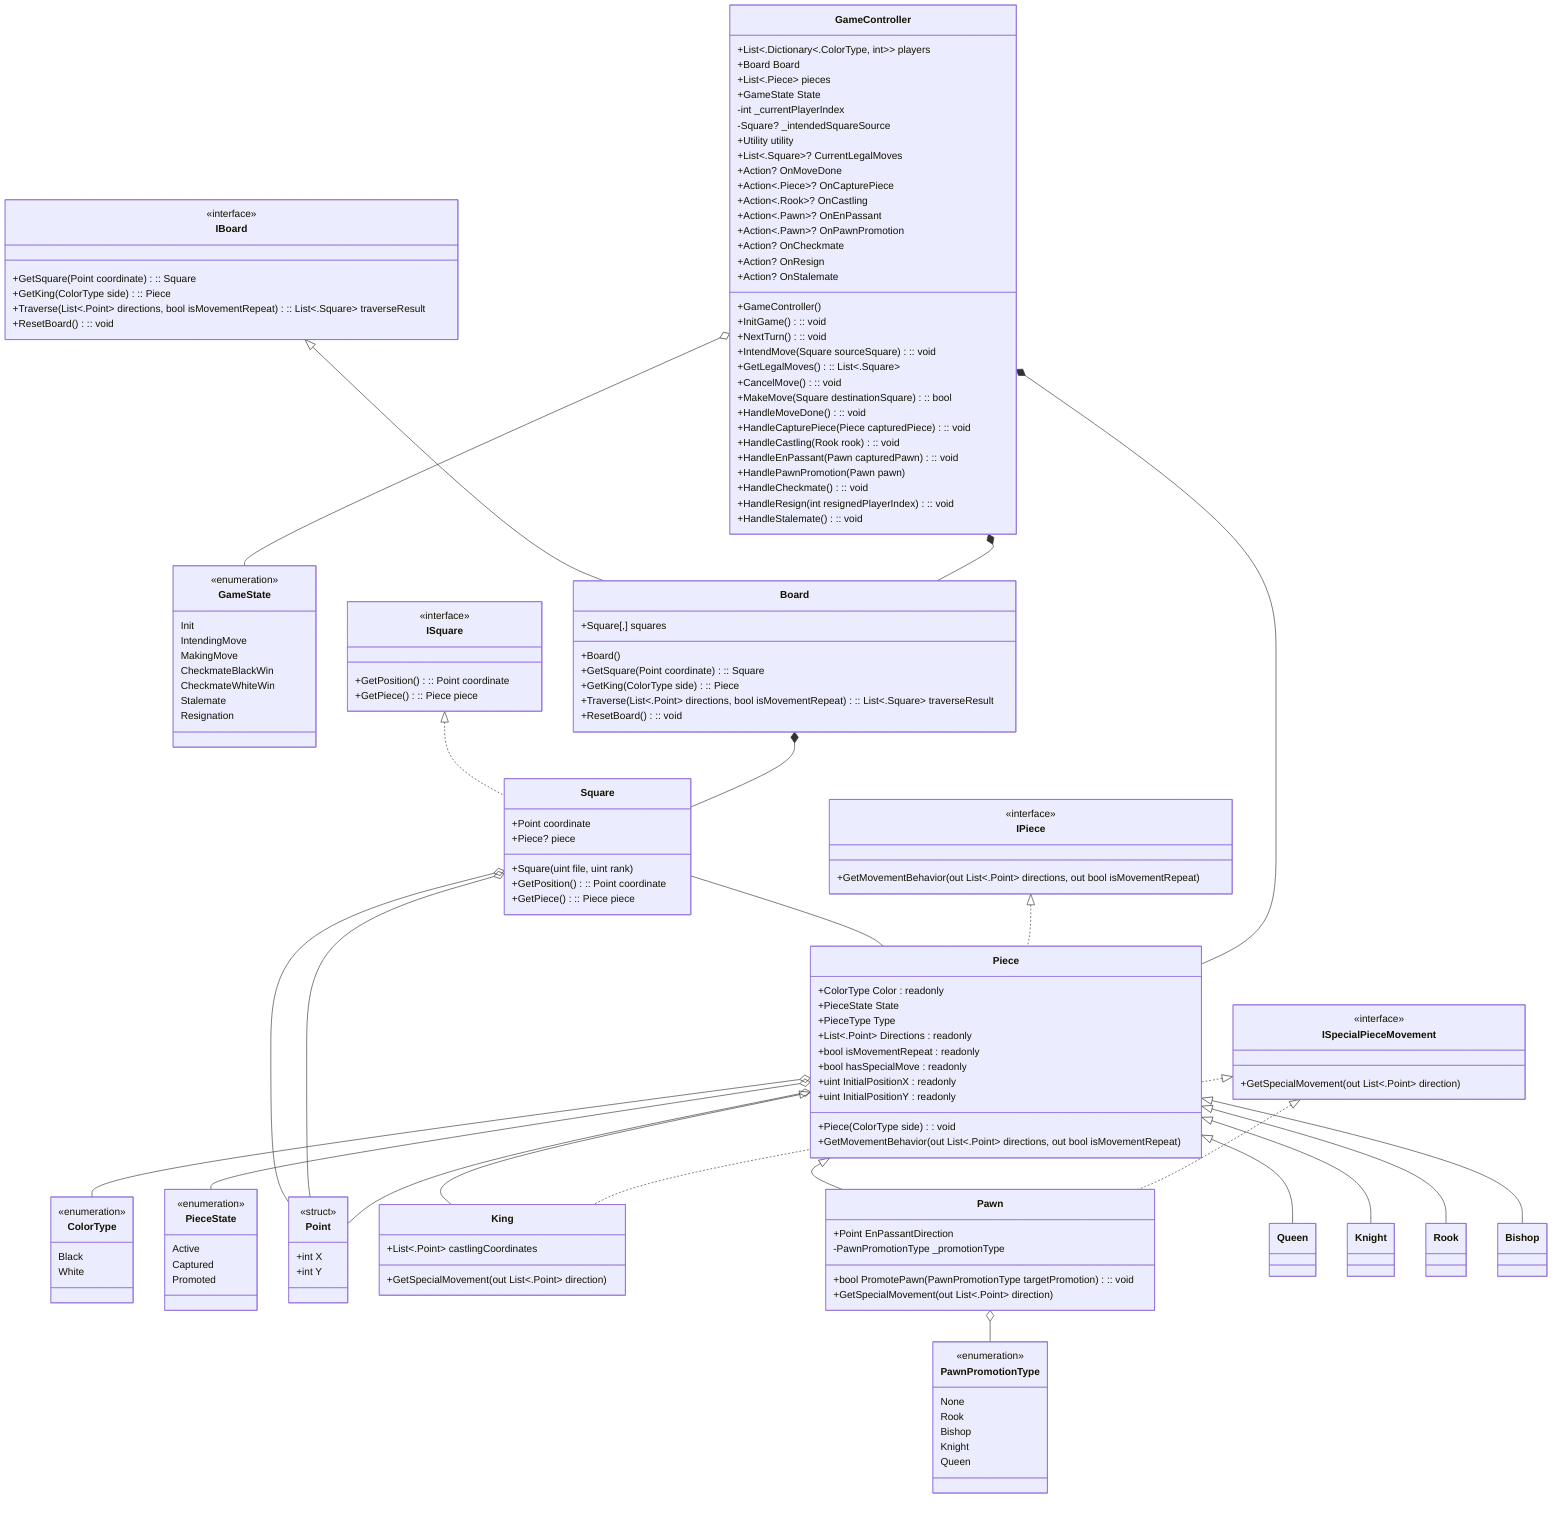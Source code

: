 classDiagram
direction TB

class ColorType {
    Black
    White
}
<<enumeration>> ColorType

class PieceState {
    Active
    Captured
    Promoted
}
<<enumeration>> PieceState

class GameState {
    Init
    IntendingMove
    MakingMove
    CheckmateBlackWin
    CheckmateWhiteWin
    Stalemate
    Resignation
}
<<enumeration>> GameState

class PawnPromotionType {
    None
    Rook
    Bishop
    Knight
    Queen
}
<<enumeration>> PawnPromotionType

class Point {
    +int X
    +int Y
}
<<struct>> Point

class IBoard {
    +GetSquare(Point coordinate) :: Square
    +GetKing(ColorType side) :: Piece
    +Traverse(List<.Point> directions, bool isMovementRepeat) :: List<.Square> traverseResult
    +ResetBoard() :: void
}
<<interface>> IBoard

class IPiece {
    +GetMovementBehavior(out List<.Point> directions, out bool isMovementRepeat)
}
<<interface>> IPiece

class ISpecialPieceMovement {
    +GetSpecialMovement(out List<.Point> direction)
}
<<interface>> ISpecialPieceMovement

class ISquare {
    +GetPosition() :: Point coordinate
    +GetPiece() :: Piece piece
}
<<interface>> ISquare

class GameController {
    +List<.Dictionary<.ColorType, int>> players
    +Board Board
    +List<.Piece> pieces
    +GameState State
    -int _currentPlayerIndex
    -Square? _intendedSquareSource
    +Utility utility
    +List<.Square>? CurrentLegalMoves
    +GameController()
    +InitGame() :: void
    +NextTurn() :: void
    +IntendMove(Square sourceSquare) :: void
    +GetLegalMoves() :: List<.Square>
    +CancelMove() :: void
    +MakeMove(Square destinationSquare) :: bool
    +Action? OnMoveDone
    +HandleMoveDone() :: void
    +Action<.Piece>? OnCapturePiece
    +HandleCapturePiece(Piece capturedPiece) :: void
    +Action<.Rook>? OnCastling
    +HandleCastling(Rook rook) :: void
    +Action<.Pawn>? OnEnPassant
    +HandleEnPassant(Pawn capturedPawn) :: void
    +Action<.Pawn>? OnPawnPromotion
    +HandlePawnPromotion(Pawn pawn)
    +Action? OnCheckmate
    +Action? OnResign
    +Action? OnStalemate
    +HandleCheckmate() :: void
    +HandleResign(int resignedPlayerIndex) :: void
    +HandleStalemate() :: void
}

class Board {
    +Square[,] squares
    +Board()
    +GetSquare(Point coordinate) :: Square
    +GetKing(ColorType side) :: Piece
    +Traverse(List<.Point> directions, bool isMovementRepeat) :: List<.Square> traverseResult
    +ResetBoard() :: void
}

class Square {
    +Point coordinate
    +Piece? piece
    +Square(uint file, uint rank)
    +GetPosition() :: Point coordinate
    +GetPiece() :: Piece piece
}

class Piece {
    +ColorType Color : readonly
    +PieceState State
    +PieceType Type
    +List<.Point> Directions : readonly
    +bool isMovementRepeat : readonly
    +bool hasSpecialMove : readonly
    +uint InitialPositionX : readonly
    +uint InitialPositionY : readonly
    +Piece(ColorType side) : void
    +GetMovementBehavior(out List<.Point> directions, out bool isMovementRepeat)
}

class King {
    +List<.Point> castlingCoordinates
    +GetSpecialMovement(out List<.Point> direction)
}

class Pawn {
    +Point EnPassantDirection
    -PawnPromotionType _promotionType
    +bool PromotePawn(PawnPromotionType targetPromotion) :: void
    +GetSpecialMovement(out List<.Point> direction)
}

class Queen
class Knight
class Rook
class Bishop

Board *-- Square
GameController *-- Piece
GameController *-- Board
GameController o-- GameState
IBoard <|-- Board
IPiece <|.. Piece
ISpecialPieceMovement <|.. Pawn
ISpecialPieceMovement <|.. King
ISquare <|.. Square
Pawn o-- PawnPromotionType
Piece o-- PieceState
Piece o-- ColorType
Piece o-- Point
Piece <|-- King
Piece <|-- Pawn
Piece <|-- Queen
Piece <|-- Rook
Piece <|-- Bishop
Piece <|-- Knight
Square o-- Point
Square -- Piece
Square o-- Point